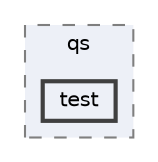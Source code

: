 digraph "test"
{
 // INTERACTIVE_SVG=YES
 // LATEX_PDF_SIZE
  bgcolor="transparent";
  edge [fontname=Helvetica,fontsize=10,labelfontname=Helvetica,labelfontsize=10];
  node [fontname=Helvetica,fontsize=10,shape=box,height=0.2,width=0.4];
  compound=true
  subgraph clusterdir_1eb8b14dc314c9cb5faa482f4c9f8445 {
    graph [ bgcolor="#edf0f7", pencolor="grey50", label="qs", fontname=Helvetica,fontsize=10 style="filled,dashed", URL="dir_1eb8b14dc314c9cb5faa482f4c9f8445.html",tooltip=""]
  dir_f38a818ffe813c5e5cd934c81cb30cd6 [label="test", fillcolor="#edf0f7", color="grey25", style="filled,bold", URL="dir_f38a818ffe813c5e5cd934c81cb30cd6.html",tooltip=""];
  }
}
